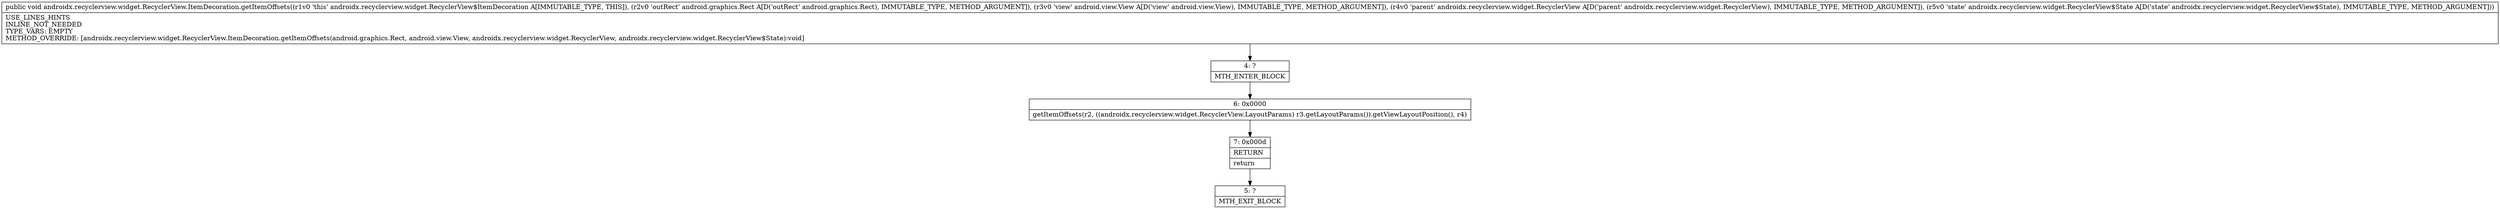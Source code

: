 digraph "CFG forandroidx.recyclerview.widget.RecyclerView.ItemDecoration.getItemOffsets(Landroid\/graphics\/Rect;Landroid\/view\/View;Landroidx\/recyclerview\/widget\/RecyclerView;Landroidx\/recyclerview\/widget\/RecyclerView$State;)V" {
Node_4 [shape=record,label="{4\:\ ?|MTH_ENTER_BLOCK\l}"];
Node_6 [shape=record,label="{6\:\ 0x0000|getItemOffsets(r2, ((androidx.recyclerview.widget.RecyclerView.LayoutParams) r3.getLayoutParams()).getViewLayoutPosition(), r4)\l}"];
Node_7 [shape=record,label="{7\:\ 0x000d|RETURN\l|return\l}"];
Node_5 [shape=record,label="{5\:\ ?|MTH_EXIT_BLOCK\l}"];
MethodNode[shape=record,label="{public void androidx.recyclerview.widget.RecyclerView.ItemDecoration.getItemOffsets((r1v0 'this' androidx.recyclerview.widget.RecyclerView$ItemDecoration A[IMMUTABLE_TYPE, THIS]), (r2v0 'outRect' android.graphics.Rect A[D('outRect' android.graphics.Rect), IMMUTABLE_TYPE, METHOD_ARGUMENT]), (r3v0 'view' android.view.View A[D('view' android.view.View), IMMUTABLE_TYPE, METHOD_ARGUMENT]), (r4v0 'parent' androidx.recyclerview.widget.RecyclerView A[D('parent' androidx.recyclerview.widget.RecyclerView), IMMUTABLE_TYPE, METHOD_ARGUMENT]), (r5v0 'state' androidx.recyclerview.widget.RecyclerView$State A[D('state' androidx.recyclerview.widget.RecyclerView$State), IMMUTABLE_TYPE, METHOD_ARGUMENT]))  | USE_LINES_HINTS\lINLINE_NOT_NEEDED\lTYPE_VARS: EMPTY\lMETHOD_OVERRIDE: [androidx.recyclerview.widget.RecyclerView.ItemDecoration.getItemOffsets(android.graphics.Rect, android.view.View, androidx.recyclerview.widget.RecyclerView, androidx.recyclerview.widget.RecyclerView$State):void]\l}"];
MethodNode -> Node_4;Node_4 -> Node_6;
Node_6 -> Node_7;
Node_7 -> Node_5;
}

